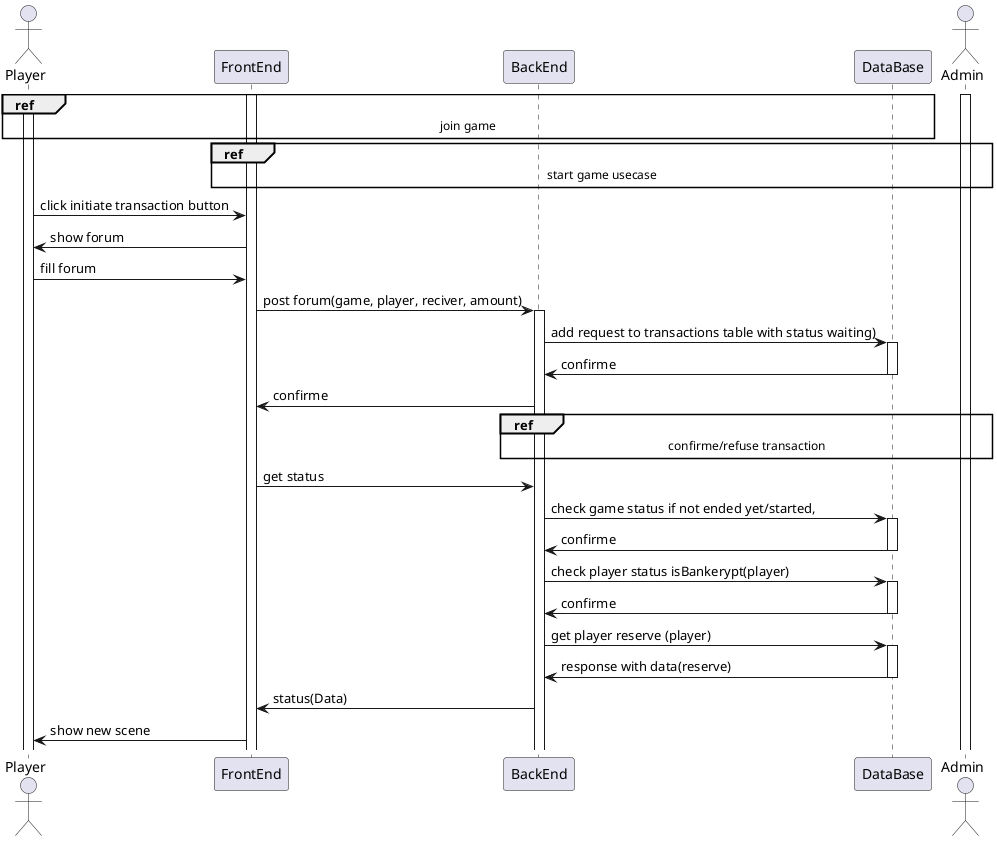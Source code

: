 @startuml

actor Player

Activate Player
Activate FrontEnd

ref over Player, FrontEnd, BackEnd, DataBase : join game

actor Admin
Activate Admin
ref over Admin, FrontEnd, BackEnd, DataBase : start game usecase

Player -> FrontEnd : click initiate transaction button
FrontEnd -> Player : show forum
Player -> FrontEnd : fill forum
FrontEnd -> BackEnd : post forum(game, player, reciver, amount)
Activate BackEnd

BackEnd -> DataBase : add request to transactions table with status waiting)
Activate DataBase
DataBase -> BackEnd : confirme
deactivate DataBase

BackEnd -> FrontEnd : confirme

ref over Admin, BackEnd, DataBase : confirme/refuse transaction

FrontEnd -> BackEnd : get status
BackEnd -> DataBase : check game status if not ended yet/started, 
activate DataBase

DataBase -> BackEnd : confirme
deactivate DataBase

BackEnd -> DataBase : check player status isBankerypt(player)
activate DataBase

DataBase -> BackEnd : confirme
deactivate DataBase

BackEnd -> DataBase : get player reserve (player)
activate DataBase

DataBase -> BackEnd : response with data(reserve)
deactivate DataBase

BackEnd -> FrontEnd : status(Data)
FrontEnd -> Player : show new scene



@enduml
